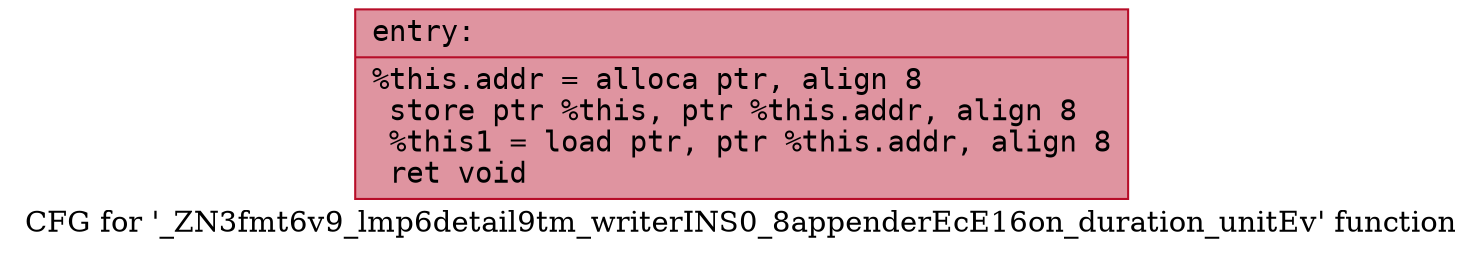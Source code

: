 digraph "CFG for '_ZN3fmt6v9_lmp6detail9tm_writerINS0_8appenderEcE16on_duration_unitEv' function" {
	label="CFG for '_ZN3fmt6v9_lmp6detail9tm_writerINS0_8appenderEcE16on_duration_unitEv' function";

	Node0x558416985190 [shape=record,color="#b70d28ff", style=filled, fillcolor="#b70d2870" fontname="Courier",label="{entry:\l|  %this.addr = alloca ptr, align 8\l  store ptr %this, ptr %this.addr, align 8\l  %this1 = load ptr, ptr %this.addr, align 8\l  ret void\l}"];
}
